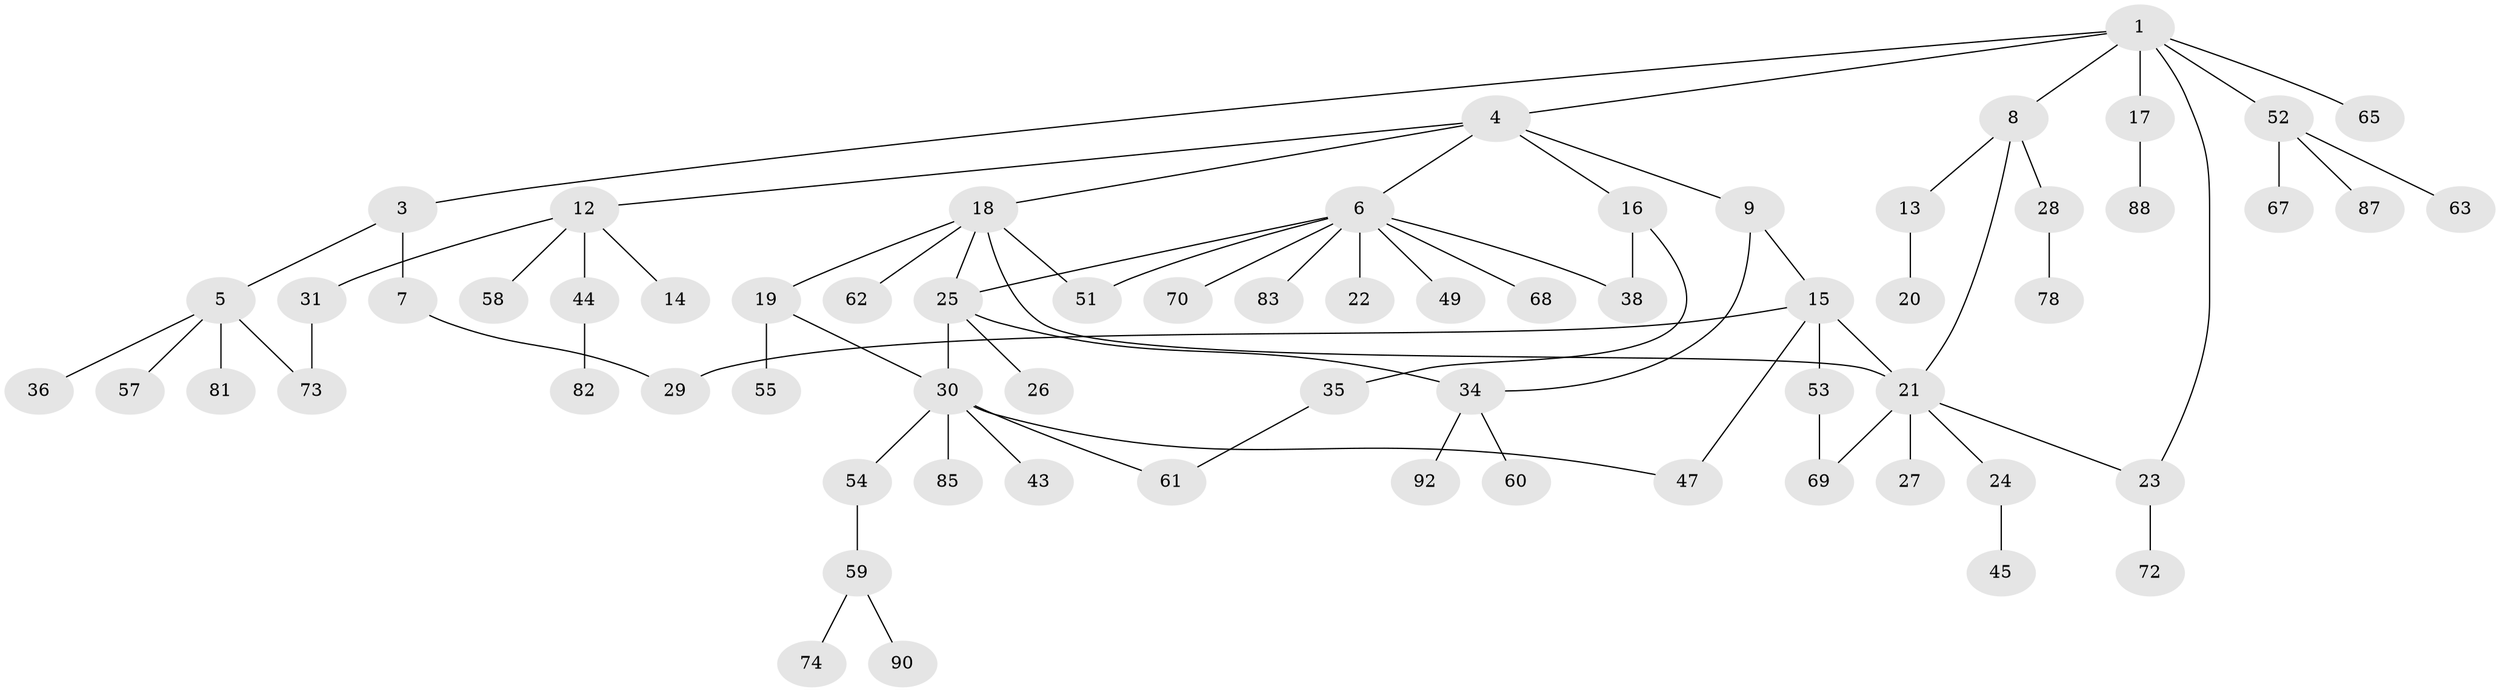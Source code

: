 // original degree distribution, {5: 0.041666666666666664, 4: 0.07291666666666667, 3: 0.16666666666666666, 7: 0.010416666666666666, 6: 0.041666666666666664, 2: 0.2604166666666667, 1: 0.40625}
// Generated by graph-tools (version 1.1) at 2025/41/03/06/25 10:41:27]
// undirected, 66 vertices, 78 edges
graph export_dot {
graph [start="1"]
  node [color=gray90,style=filled];
  1 [super="+2"];
  3;
  4 [super="+95"];
  5 [super="+11"];
  6 [super="+10"];
  7;
  8;
  9 [super="+39"];
  12 [super="+93"];
  13;
  14 [super="+40"];
  15 [super="+75"];
  16 [super="+86"];
  17 [super="+33"];
  18 [super="+37"];
  19 [super="+50"];
  20;
  21 [super="+56"];
  22;
  23 [super="+76"];
  24 [super="+46"];
  25 [super="+89"];
  26;
  27;
  28 [super="+32"];
  29 [super="+41"];
  30 [super="+42"];
  31;
  34 [super="+48"];
  35;
  36;
  38;
  43;
  44 [super="+66"];
  45 [super="+79"];
  47;
  49;
  51 [super="+77"];
  52 [super="+84"];
  53 [super="+71"];
  54;
  55;
  57 [super="+94"];
  58;
  59 [super="+64"];
  60;
  61 [super="+91"];
  62;
  63;
  65;
  67;
  68;
  69;
  70;
  72;
  73 [super="+96"];
  74;
  78 [super="+80"];
  81;
  82;
  83;
  85;
  87;
  88;
  90;
  92;
  1 -- 4;
  1 -- 8;
  1 -- 17;
  1 -- 23;
  1 -- 65;
  1 -- 3;
  1 -- 52;
  3 -- 5;
  3 -- 7;
  4 -- 6;
  4 -- 9;
  4 -- 12;
  4 -- 16;
  4 -- 18;
  5 -- 36;
  5 -- 73;
  5 -- 81;
  5 -- 57;
  6 -- 38;
  6 -- 68;
  6 -- 70;
  6 -- 83;
  6 -- 49;
  6 -- 22;
  6 -- 25;
  6 -- 51;
  7 -- 29;
  8 -- 13;
  8 -- 28;
  8 -- 21;
  9 -- 15;
  9 -- 34;
  12 -- 14;
  12 -- 31;
  12 -- 44;
  12 -- 58;
  13 -- 20;
  15 -- 53;
  15 -- 21;
  15 -- 29;
  15 -- 47;
  16 -- 35;
  16 -- 38;
  17 -- 88;
  18 -- 19;
  18 -- 21;
  18 -- 25;
  18 -- 62;
  18 -- 51;
  19 -- 55;
  19 -- 30;
  21 -- 24;
  21 -- 27;
  21 -- 69;
  21 -- 23;
  23 -- 72;
  24 -- 45;
  25 -- 26;
  25 -- 30;
  25 -- 34;
  28 -- 78;
  30 -- 61;
  30 -- 85;
  30 -- 54;
  30 -- 43;
  30 -- 47;
  31 -- 73;
  34 -- 60;
  34 -- 92;
  35 -- 61;
  44 -- 82;
  52 -- 63;
  52 -- 67;
  52 -- 87;
  53 -- 69;
  54 -- 59;
  59 -- 74;
  59 -- 90;
}
